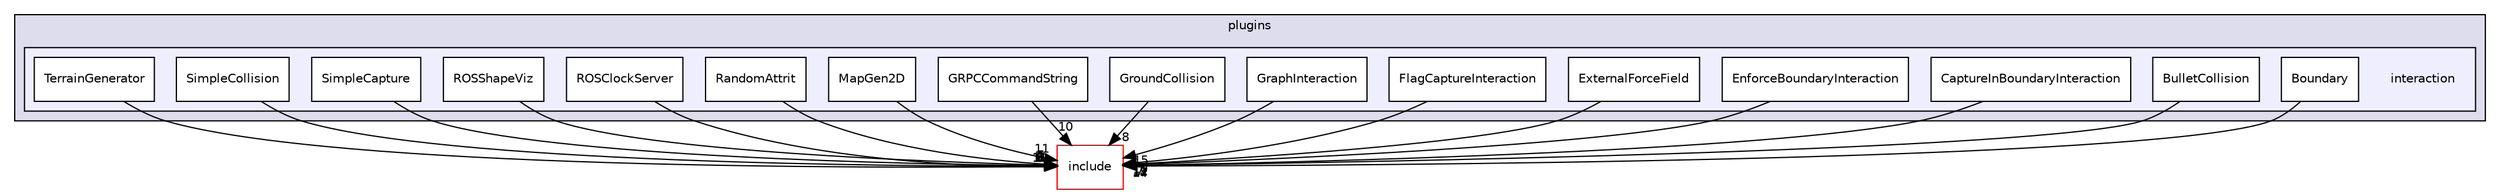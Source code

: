 digraph "/root/scrimmage/scrimmage/src/plugins/interaction" {
  compound=true
  node [ fontsize="10", fontname="Helvetica"];
  edge [ labelfontsize="10", labelfontname="Helvetica"];
  subgraph clusterdir_7020b8b7abcceffa3f9f7a2d24718f16 {
    graph [ bgcolor="#ddddee", pencolor="black", label="plugins" fontname="Helvetica", fontsize="10", URL="dir_7020b8b7abcceffa3f9f7a2d24718f16.html"]
  subgraph clusterdir_00cc353c998af5f011e8667e057a10ee {
    graph [ bgcolor="#eeeeff", pencolor="black", label="" URL="dir_00cc353c998af5f011e8667e057a10ee.html"];
    dir_00cc353c998af5f011e8667e057a10ee [shape=plaintext label="interaction"];
    dir_da3cbff1a3a098e3ec978e4a9dc54185 [shape=box label="Boundary" color="black" fillcolor="white" style="filled" URL="dir_da3cbff1a3a098e3ec978e4a9dc54185.html"];
    dir_3e40db7e4bd024af5423e1c1f81d9f54 [shape=box label="BulletCollision" color="black" fillcolor="white" style="filled" URL="dir_3e40db7e4bd024af5423e1c1f81d9f54.html"];
    dir_036589151d75860ca19b92e426662b5c [shape=box label="CaptureInBoundaryInteraction" color="black" fillcolor="white" style="filled" URL="dir_036589151d75860ca19b92e426662b5c.html"];
    dir_3477232c73cdc3a7b598834a0ed43738 [shape=box label="EnforceBoundaryInteraction" color="black" fillcolor="white" style="filled" URL="dir_3477232c73cdc3a7b598834a0ed43738.html"];
    dir_18358441837f4cb0340af973a5a22b69 [shape=box label="ExternalForceField" color="black" fillcolor="white" style="filled" URL="dir_18358441837f4cb0340af973a5a22b69.html"];
    dir_718b39571096dbe4377b99f98d4283fc [shape=box label="FlagCaptureInteraction" color="black" fillcolor="white" style="filled" URL="dir_718b39571096dbe4377b99f98d4283fc.html"];
    dir_95784d0a9e255c8407d69e2add6d3b22 [shape=box label="GraphInteraction" color="black" fillcolor="white" style="filled" URL="dir_95784d0a9e255c8407d69e2add6d3b22.html"];
    dir_eb4275ae0aaa8f2972eabe86548b9ef7 [shape=box label="GroundCollision" color="black" fillcolor="white" style="filled" URL="dir_eb4275ae0aaa8f2972eabe86548b9ef7.html"];
    dir_f5941608f0d3d417e3bbbe056116b6fd [shape=box label="GRPCCommandString" color="black" fillcolor="white" style="filled" URL="dir_f5941608f0d3d417e3bbbe056116b6fd.html"];
    dir_26200c6c07d216a83ecb4fa0b7270762 [shape=box label="MapGen2D" color="black" fillcolor="white" style="filled" URL="dir_26200c6c07d216a83ecb4fa0b7270762.html"];
    dir_859d2a45fcb4be9170509f12f1e95f92 [shape=box label="RandomAttrit" color="black" fillcolor="white" style="filled" URL="dir_859d2a45fcb4be9170509f12f1e95f92.html"];
    dir_96611f5cacff0a6864252084f13edc83 [shape=box label="ROSClockServer" color="black" fillcolor="white" style="filled" URL="dir_96611f5cacff0a6864252084f13edc83.html"];
    dir_d7837813ef4e20c56d8851f2cab455ea [shape=box label="ROSShapeViz" color="black" fillcolor="white" style="filled" URL="dir_d7837813ef4e20c56d8851f2cab455ea.html"];
    dir_d115b7084c85df9a9245c167f249b956 [shape=box label="SimpleCapture" color="black" fillcolor="white" style="filled" URL="dir_d115b7084c85df9a9245c167f249b956.html"];
    dir_705538788f98f066347d6b2b3389a224 [shape=box label="SimpleCollision" color="black" fillcolor="white" style="filled" URL="dir_705538788f98f066347d6b2b3389a224.html"];
    dir_2c8806f7955fd6d091d1531a736337a3 [shape=box label="TerrainGenerator" color="black" fillcolor="white" style="filled" URL="dir_2c8806f7955fd6d091d1531a736337a3.html"];
  }
  }
  dir_d44c64559bbebec7f509842c48db8b23 [shape=box label="include" fillcolor="white" style="filled" color="red" URL="dir_d44c64559bbebec7f509842c48db8b23.html"];
  dir_f5941608f0d3d417e3bbbe056116b6fd->dir_d44c64559bbebec7f509842c48db8b23 [headlabel="10", labeldistance=1.5 headhref="dir_000230_000004.html"];
  dir_705538788f98f066347d6b2b3389a224->dir_d44c64559bbebec7f509842c48db8b23 [headlabel="11", labeldistance=1.5 headhref="dir_000236_000004.html"];
  dir_718b39571096dbe4377b99f98d4283fc->dir_d44c64559bbebec7f509842c48db8b23 [headlabel="10", labeldistance=1.5 headhref="dir_000227_000004.html"];
  dir_18358441837f4cb0340af973a5a22b69->dir_d44c64559bbebec7f509842c48db8b23 [headlabel="11", labeldistance=1.5 headhref="dir_000226_000004.html"];
  dir_036589151d75860ca19b92e426662b5c->dir_d44c64559bbebec7f509842c48db8b23 [headlabel="12", labeldistance=1.5 headhref="dir_000224_000004.html"];
  dir_26200c6c07d216a83ecb4fa0b7270762->dir_d44c64559bbebec7f509842c48db8b23 [headlabel="11", labeldistance=1.5 headhref="dir_000231_000004.html"];
  dir_eb4275ae0aaa8f2972eabe86548b9ef7->dir_d44c64559bbebec7f509842c48db8b23 [headlabel="8", labeldistance=1.5 headhref="dir_000229_000004.html"];
  dir_d7837813ef4e20c56d8851f2cab455ea->dir_d44c64559bbebec7f509842c48db8b23 [headlabel="6", labeldistance=1.5 headhref="dir_000234_000004.html"];
  dir_3477232c73cdc3a7b598834a0ed43738->dir_d44c64559bbebec7f509842c48db8b23 [headlabel="7", labeldistance=1.5 headhref="dir_000225_000004.html"];
  dir_da3cbff1a3a098e3ec978e4a9dc54185->dir_d44c64559bbebec7f509842c48db8b23 [headlabel="14", labeldistance=1.5 headhref="dir_000222_000004.html"];
  dir_95784d0a9e255c8407d69e2add6d3b22->dir_d44c64559bbebec7f509842c48db8b23 [headlabel="15", labeldistance=1.5 headhref="dir_000228_000004.html"];
  dir_96611f5cacff0a6864252084f13edc83->dir_d44c64559bbebec7f509842c48db8b23 [headlabel="6", labeldistance=1.5 headhref="dir_000233_000004.html"];
  dir_2c8806f7955fd6d091d1531a736337a3->dir_d44c64559bbebec7f509842c48db8b23 [headlabel="10", labeldistance=1.5 headhref="dir_000237_000004.html"];
  dir_859d2a45fcb4be9170509f12f1e95f92->dir_d44c64559bbebec7f509842c48db8b23 [headlabel="7", labeldistance=1.5 headhref="dir_000232_000004.html"];
  dir_d115b7084c85df9a9245c167f249b956->dir_d44c64559bbebec7f509842c48db8b23 [headlabel="9", labeldistance=1.5 headhref="dir_000235_000004.html"];
  dir_3e40db7e4bd024af5423e1c1f81d9f54->dir_d44c64559bbebec7f509842c48db8b23 [headlabel="17", labeldistance=1.5 headhref="dir_000223_000004.html"];
}
